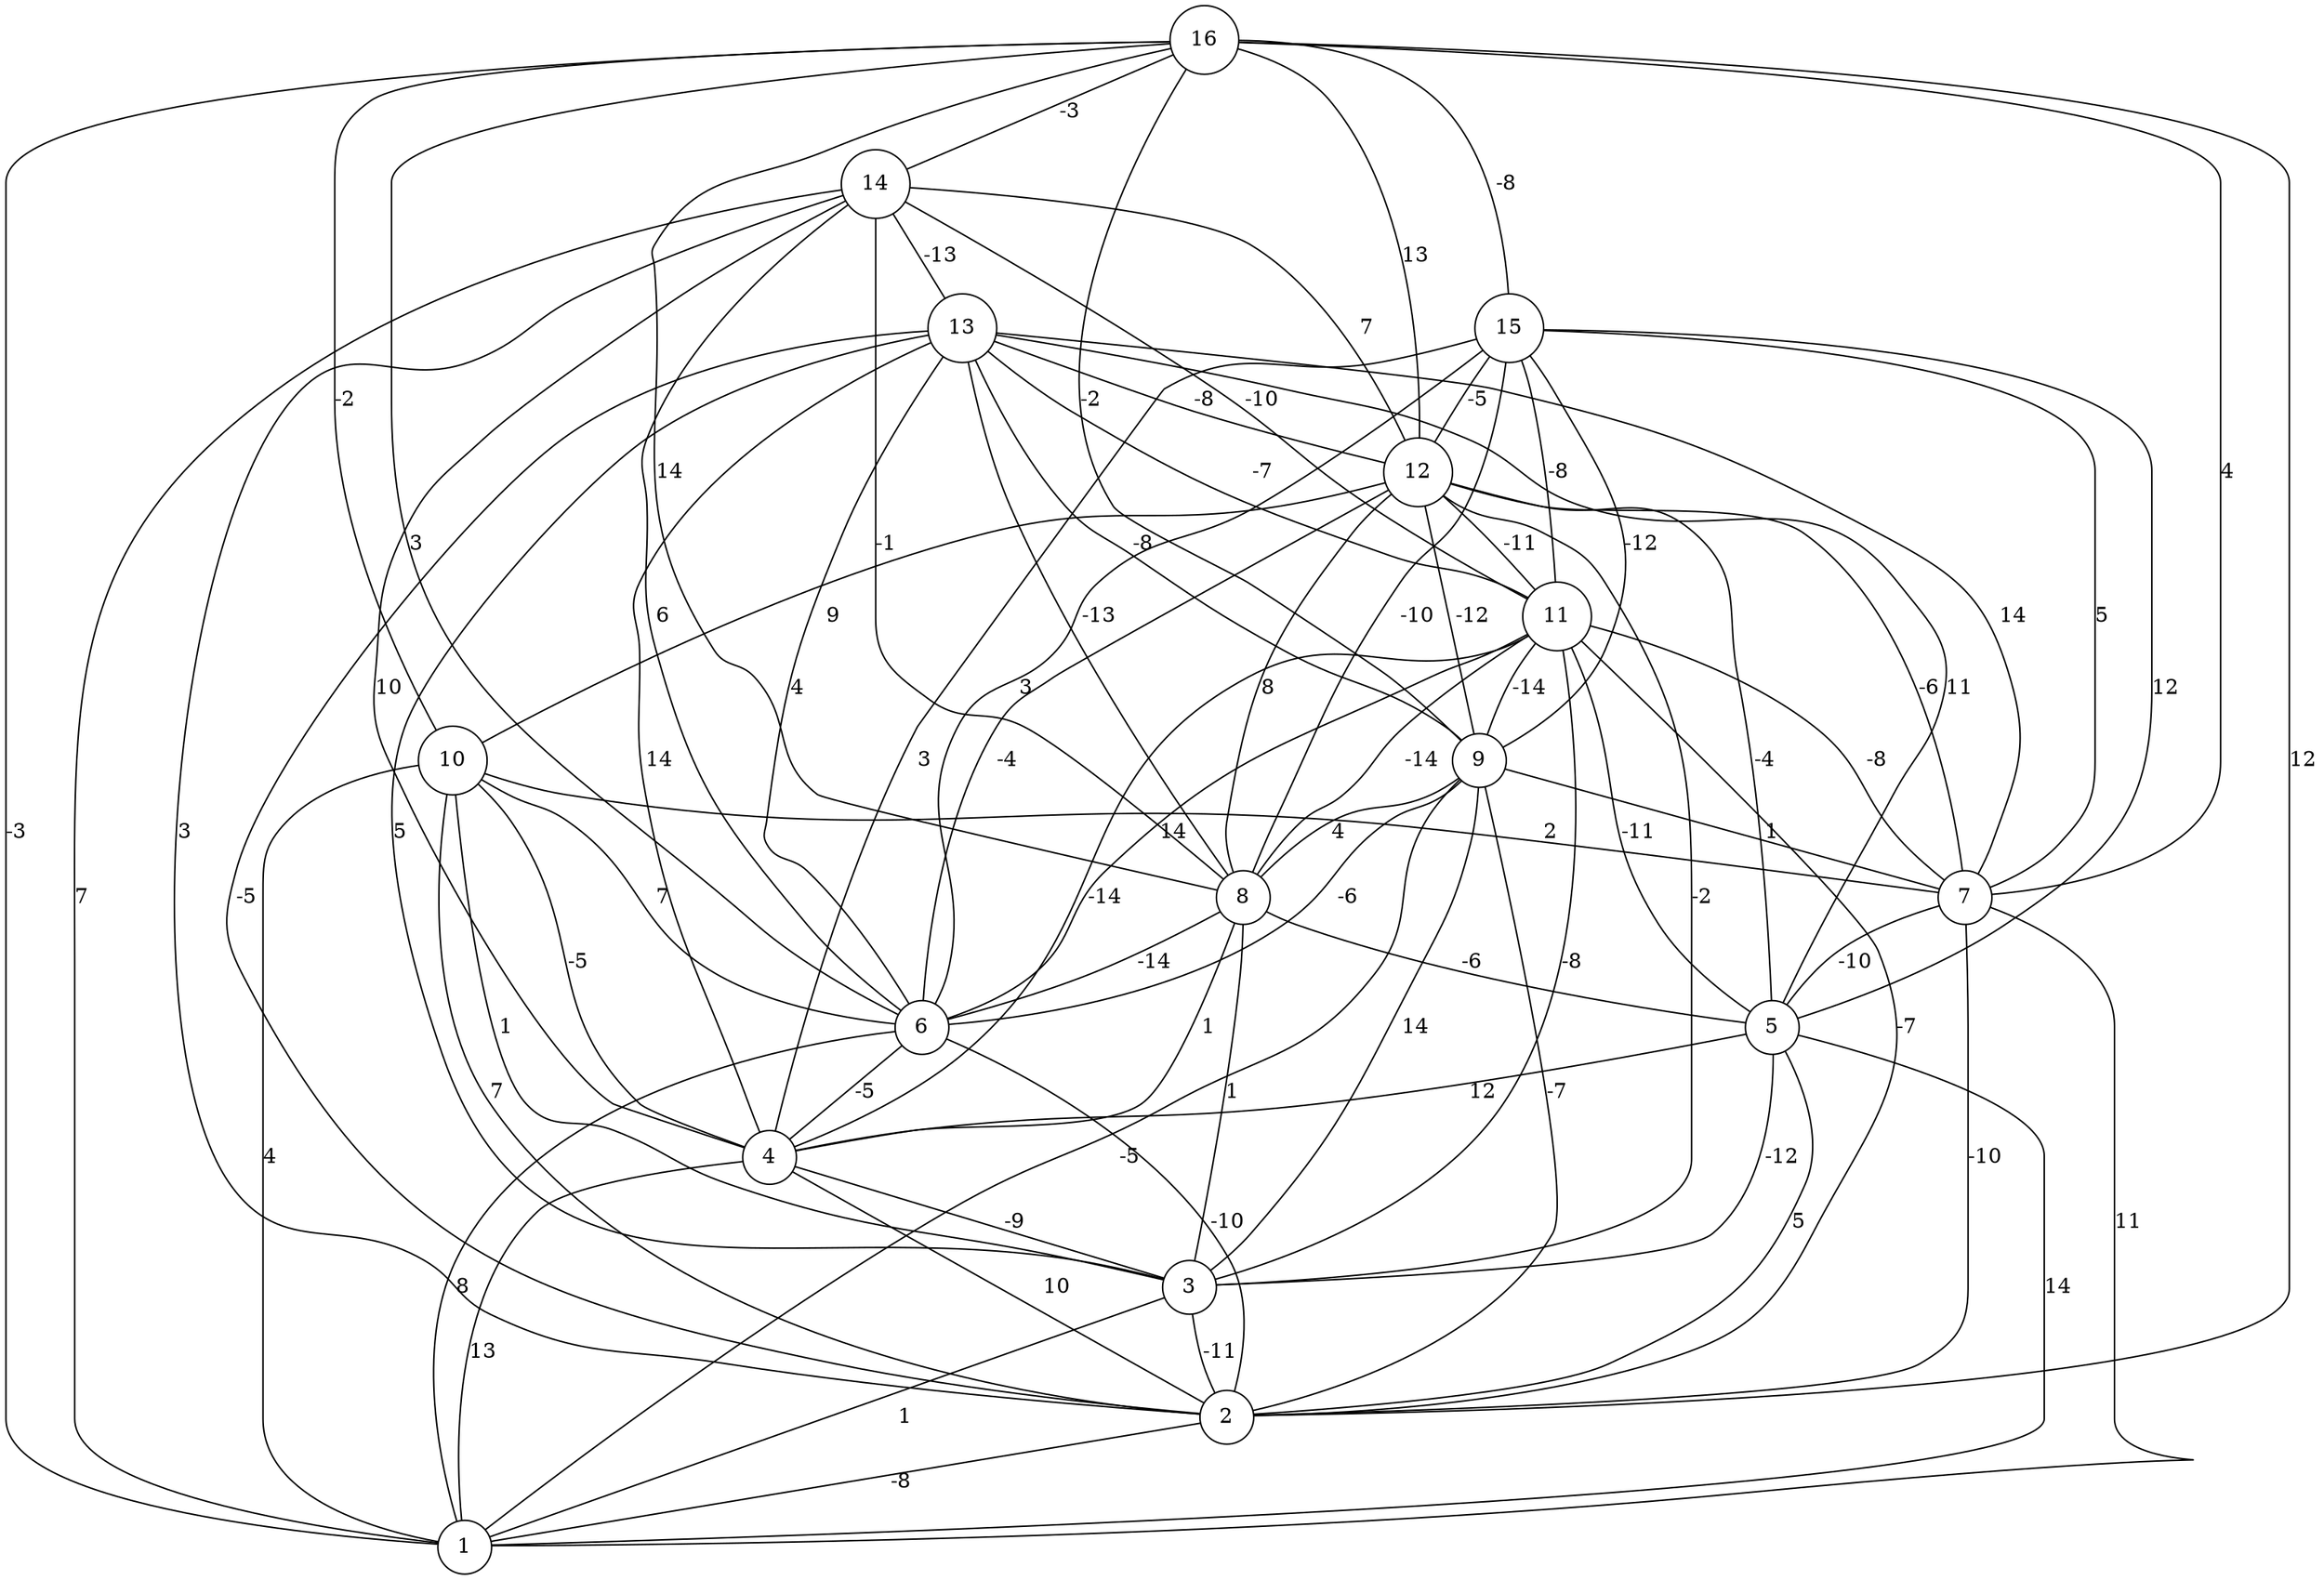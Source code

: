 graph { 
	 fontname="Helvetica,Arial,sans-serif" 
	 node [shape = circle]; 
	 16 -- 1 [label = "-3"];
	 16 -- 2 [label = "12"];
	 16 -- 6 [label = "3"];
	 16 -- 7 [label = "4"];
	 16 -- 8 [label = "14"];
	 16 -- 9 [label = "-2"];
	 16 -- 10 [label = "-2"];
	 16 -- 12 [label = "13"];
	 16 -- 14 [label = "-3"];
	 16 -- 15 [label = "-8"];
	 15 -- 4 [label = "3"];
	 15 -- 5 [label = "12"];
	 15 -- 6 [label = "3"];
	 15 -- 7 [label = "5"];
	 15 -- 8 [label = "-10"];
	 15 -- 9 [label = "-12"];
	 15 -- 11 [label = "-8"];
	 15 -- 12 [label = "-5"];
	 14 -- 1 [label = "7"];
	 14 -- 2 [label = "3"];
	 14 -- 4 [label = "10"];
	 14 -- 6 [label = "6"];
	 14 -- 8 [label = "-1"];
	 14 -- 11 [label = "-10"];
	 14 -- 12 [label = "7"];
	 14 -- 13 [label = "-13"];
	 13 -- 2 [label = "-5"];
	 13 -- 3 [label = "5"];
	 13 -- 4 [label = "14"];
	 13 -- 5 [label = "11"];
	 13 -- 6 [label = "4"];
	 13 -- 7 [label = "14"];
	 13 -- 8 [label = "-13"];
	 13 -- 9 [label = "-8"];
	 13 -- 11 [label = "-7"];
	 13 -- 12 [label = "-8"];
	 12 -- 3 [label = "-2"];
	 12 -- 5 [label = "-4"];
	 12 -- 6 [label = "-4"];
	 12 -- 7 [label = "-6"];
	 12 -- 8 [label = "8"];
	 12 -- 9 [label = "-12"];
	 12 -- 10 [label = "9"];
	 12 -- 11 [label = "-11"];
	 11 -- 2 [label = "-7"];
	 11 -- 3 [label = "-8"];
	 11 -- 4 [label = "-14"];
	 11 -- 5 [label = "-11"];
	 11 -- 6 [label = "14"];
	 11 -- 7 [label = "-8"];
	 11 -- 8 [label = "-14"];
	 11 -- 9 [label = "-14"];
	 10 -- 1 [label = "4"];
	 10 -- 2 [label = "7"];
	 10 -- 3 [label = "1"];
	 10 -- 4 [label = "-5"];
	 10 -- 6 [label = "7"];
	 10 -- 7 [label = "2"];
	 9 -- 1 [label = "-5"];
	 9 -- 2 [label = "-7"];
	 9 -- 3 [label = "14"];
	 9 -- 6 [label = "-6"];
	 9 -- 7 [label = "1"];
	 9 -- 8 [label = "4"];
	 8 -- 3 [label = "1"];
	 8 -- 4 [label = "1"];
	 8 -- 5 [label = "-6"];
	 8 -- 6 [label = "-14"];
	 7 -- 1 [label = "11"];
	 7 -- 2 [label = "-10"];
	 7 -- 5 [label = "-10"];
	 6 -- 1 [label = "8"];
	 6 -- 2 [label = "-10"];
	 6 -- 4 [label = "-5"];
	 5 -- 1 [label = "14"];
	 5 -- 2 [label = "5"];
	 5 -- 3 [label = "-12"];
	 5 -- 4 [label = "12"];
	 4 -- 1 [label = "13"];
	 4 -- 2 [label = "10"];
	 4 -- 3 [label = "-9"];
	 3 -- 1 [label = "1"];
	 3 -- 2 [label = "-11"];
	 2 -- 1 [label = "-8"];
	 1;
	 2;
	 3;
	 4;
	 5;
	 6;
	 7;
	 8;
	 9;
	 10;
	 11;
	 12;
	 13;
	 14;
	 15;
	 16;
}
